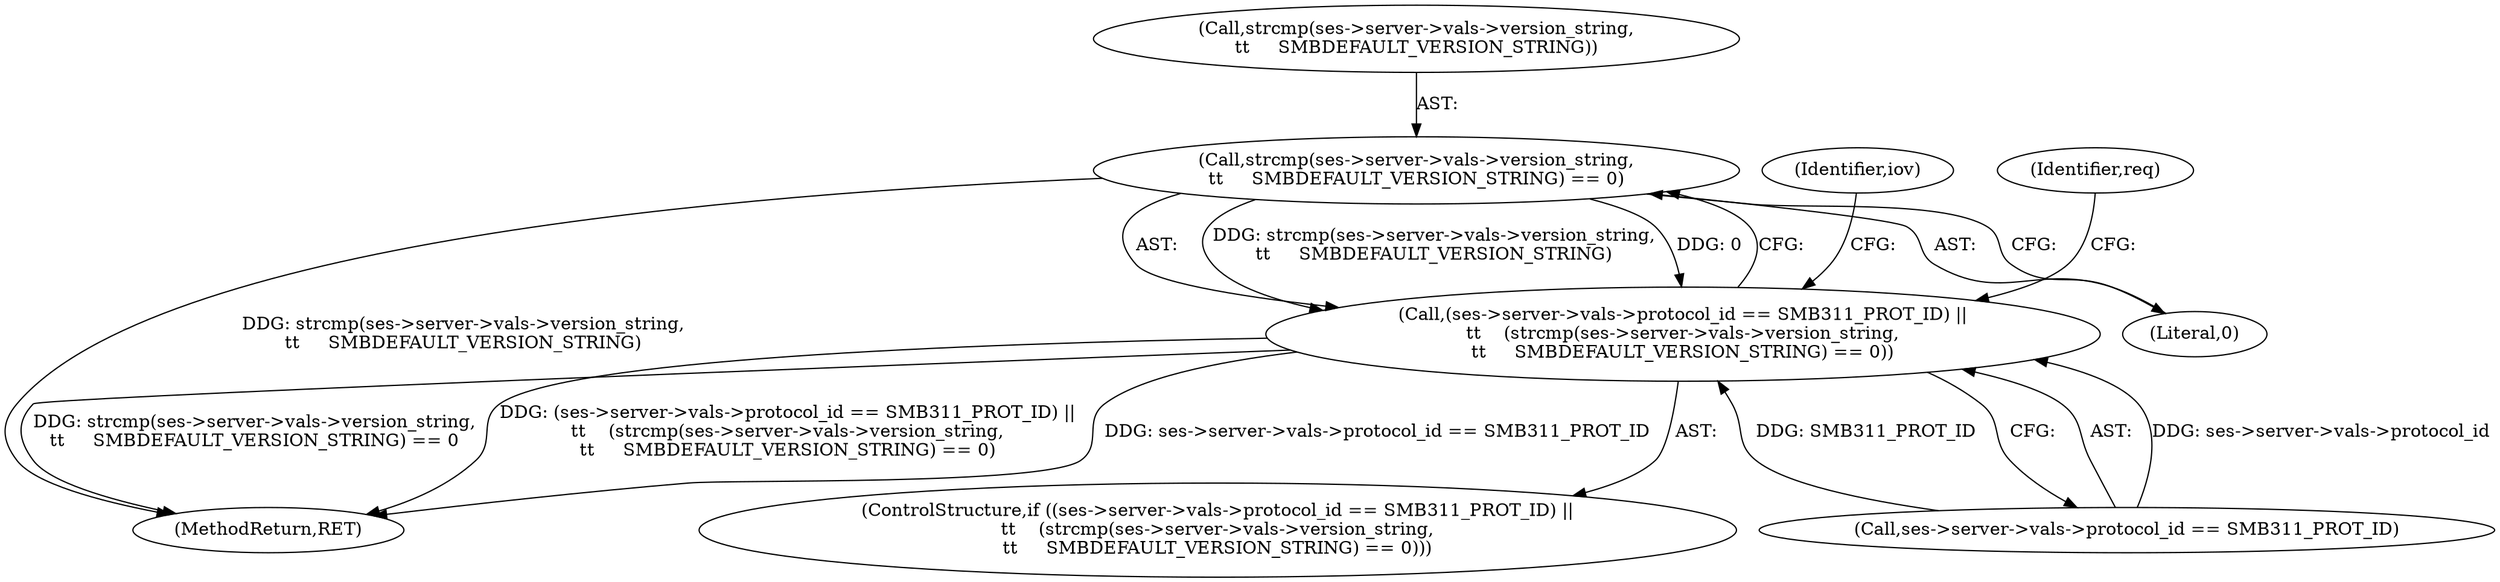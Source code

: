 digraph "0_linux_b57a55e2200ede754e4dc9cce4ba9402544b9365@API" {
"1000381" [label="(Call,strcmp(ses->server->vals->version_string,\n\t\t     SMBDEFAULT_VERSION_STRING) == 0)"];
"1000371" [label="(Call,(ses->server->vals->protocol_id == SMB311_PROT_ID) ||\n\t\t    (strcmp(ses->server->vals->version_string,\n\t\t     SMBDEFAULT_VERSION_STRING) == 0))"];
"1000848" [label="(MethodReturn,RET)"];
"1000381" [label="(Call,strcmp(ses->server->vals->version_string,\n\t\t     SMBDEFAULT_VERSION_STRING) == 0)"];
"1000371" [label="(Call,(ses->server->vals->protocol_id == SMB311_PROT_ID) ||\n\t\t    (strcmp(ses->server->vals->version_string,\n\t\t     SMBDEFAULT_VERSION_STRING) == 0))"];
"1000370" [label="(ControlStructure,if ((ses->server->vals->protocol_id == SMB311_PROT_ID) ||\n\t\t    (strcmp(ses->server->vals->version_string,\n\t\t     SMBDEFAULT_VERSION_STRING) == 0)))"];
"1000382" [label="(Call,strcmp(ses->server->vals->version_string,\n\t\t     SMBDEFAULT_VERSION_STRING))"];
"1000391" [label="(Literal,0)"];
"1000372" [label="(Call,ses->server->vals->protocol_id == SMB311_PROT_ID)"];
"1000399" [label="(Identifier,iov)"];
"1000393" [label="(Identifier,req)"];
"1000381" -> "1000371"  [label="AST: "];
"1000381" -> "1000391"  [label="CFG: "];
"1000382" -> "1000381"  [label="AST: "];
"1000391" -> "1000381"  [label="AST: "];
"1000371" -> "1000381"  [label="CFG: "];
"1000381" -> "1000848"  [label="DDG: strcmp(ses->server->vals->version_string,\n\t\t     SMBDEFAULT_VERSION_STRING)"];
"1000381" -> "1000371"  [label="DDG: strcmp(ses->server->vals->version_string,\n\t\t     SMBDEFAULT_VERSION_STRING)"];
"1000381" -> "1000371"  [label="DDG: 0"];
"1000371" -> "1000370"  [label="AST: "];
"1000371" -> "1000372"  [label="CFG: "];
"1000372" -> "1000371"  [label="AST: "];
"1000393" -> "1000371"  [label="CFG: "];
"1000399" -> "1000371"  [label="CFG: "];
"1000371" -> "1000848"  [label="DDG: ses->server->vals->protocol_id == SMB311_PROT_ID"];
"1000371" -> "1000848"  [label="DDG: strcmp(ses->server->vals->version_string,\n\t\t     SMBDEFAULT_VERSION_STRING) == 0"];
"1000371" -> "1000848"  [label="DDG: (ses->server->vals->protocol_id == SMB311_PROT_ID) ||\n\t\t    (strcmp(ses->server->vals->version_string,\n\t\t     SMBDEFAULT_VERSION_STRING) == 0)"];
"1000372" -> "1000371"  [label="DDG: ses->server->vals->protocol_id"];
"1000372" -> "1000371"  [label="DDG: SMB311_PROT_ID"];
}
